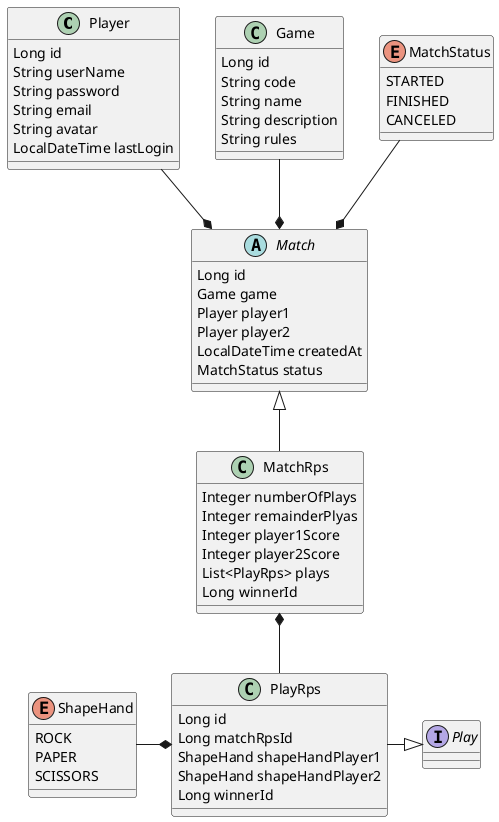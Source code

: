 @startuml

class Player{
    Long id
    String userName
    String password
    String email
    String avatar
    LocalDateTime lastLogin
}

class Game {
    Long id
    String code
    String name
    String description
    String rules
}

abstract Match {
    Long id
    Game game
    Player player1
    Player player2
    LocalDateTime createdAt
    MatchStatus status
}

class MatchRps {
    Integer numberOfPlays
    Integer remainderPlyas
    Integer player1Score
    Integer player2Score
    List<PlayRps> plays
    Long winnerId
}

interface Play{}

class PlayRps {
    Long id
    Long matchRpsId
    ShapeHand shapeHandPlayer1
    ShapeHand shapeHandPlayer2
    Long winnerId
}

enum ShapeHand {
    ROCK
    PAPER
    SCISSORS
}

enum MatchStatus {
    STARTED
    FINISHED
    CANCELED
}

MatchStatus --* Match
Game --* Match
Player --* Match
Match <|-- MatchRps
MatchRps *-- PlayRps
PlayRps *-l- ShapeHand
PlayRps -r-|> Play

@enduml